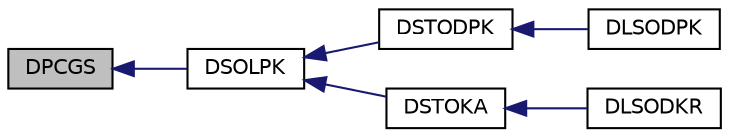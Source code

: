 digraph G
{
  edge [fontname="Helvetica",fontsize="10",labelfontname="Helvetica",labelfontsize="10"];
  node [fontname="Helvetica",fontsize="10",shape=record];
  rankdir=LR;
  Node1 [label="DPCGS",height=0.2,width=0.4,color="black", fillcolor="grey75", style="filled" fontcolor="black"];
  Node1 -> Node2 [dir=back,color="midnightblue",fontsize="10",style="solid",fontname="Helvetica"];
  Node2 [label="DSOLPK",height=0.2,width=0.4,color="black", fillcolor="white", style="filled",URL="$opkda1_8f.html#af331105343b0c9a91b55e7ad201199c0"];
  Node2 -> Node3 [dir=back,color="midnightblue",fontsize="10",style="solid",fontname="Helvetica"];
  Node3 [label="DSTODPK",height=0.2,width=0.4,color="black", fillcolor="white", style="filled",URL="$opkda1_8f.html#ac316a22658cc40e317285fa52583a0bc"];
  Node3 -> Node4 [dir=back,color="midnightblue",fontsize="10",style="solid",fontname="Helvetica"];
  Node4 [label="DLSODPK",height=0.2,width=0.4,color="black", fillcolor="white", style="filled",URL="$opkdmain_8f.html#abfd1fd76148d80747a6fd105a6c3cca8"];
  Node2 -> Node5 [dir=back,color="midnightblue",fontsize="10",style="solid",fontname="Helvetica"];
  Node5 [label="DSTOKA",height=0.2,width=0.4,color="black", fillcolor="white", style="filled",URL="$opkda1_8f.html#aa5d15943200f3d1261087a7d67337822"];
  Node5 -> Node6 [dir=back,color="midnightblue",fontsize="10",style="solid",fontname="Helvetica"];
  Node6 [label="DLSODKR",height=0.2,width=0.4,color="black", fillcolor="white", style="filled",URL="$opkdmain_8f.html#afd6a4d460cf75c6278c36e819dc9c763"];
}
